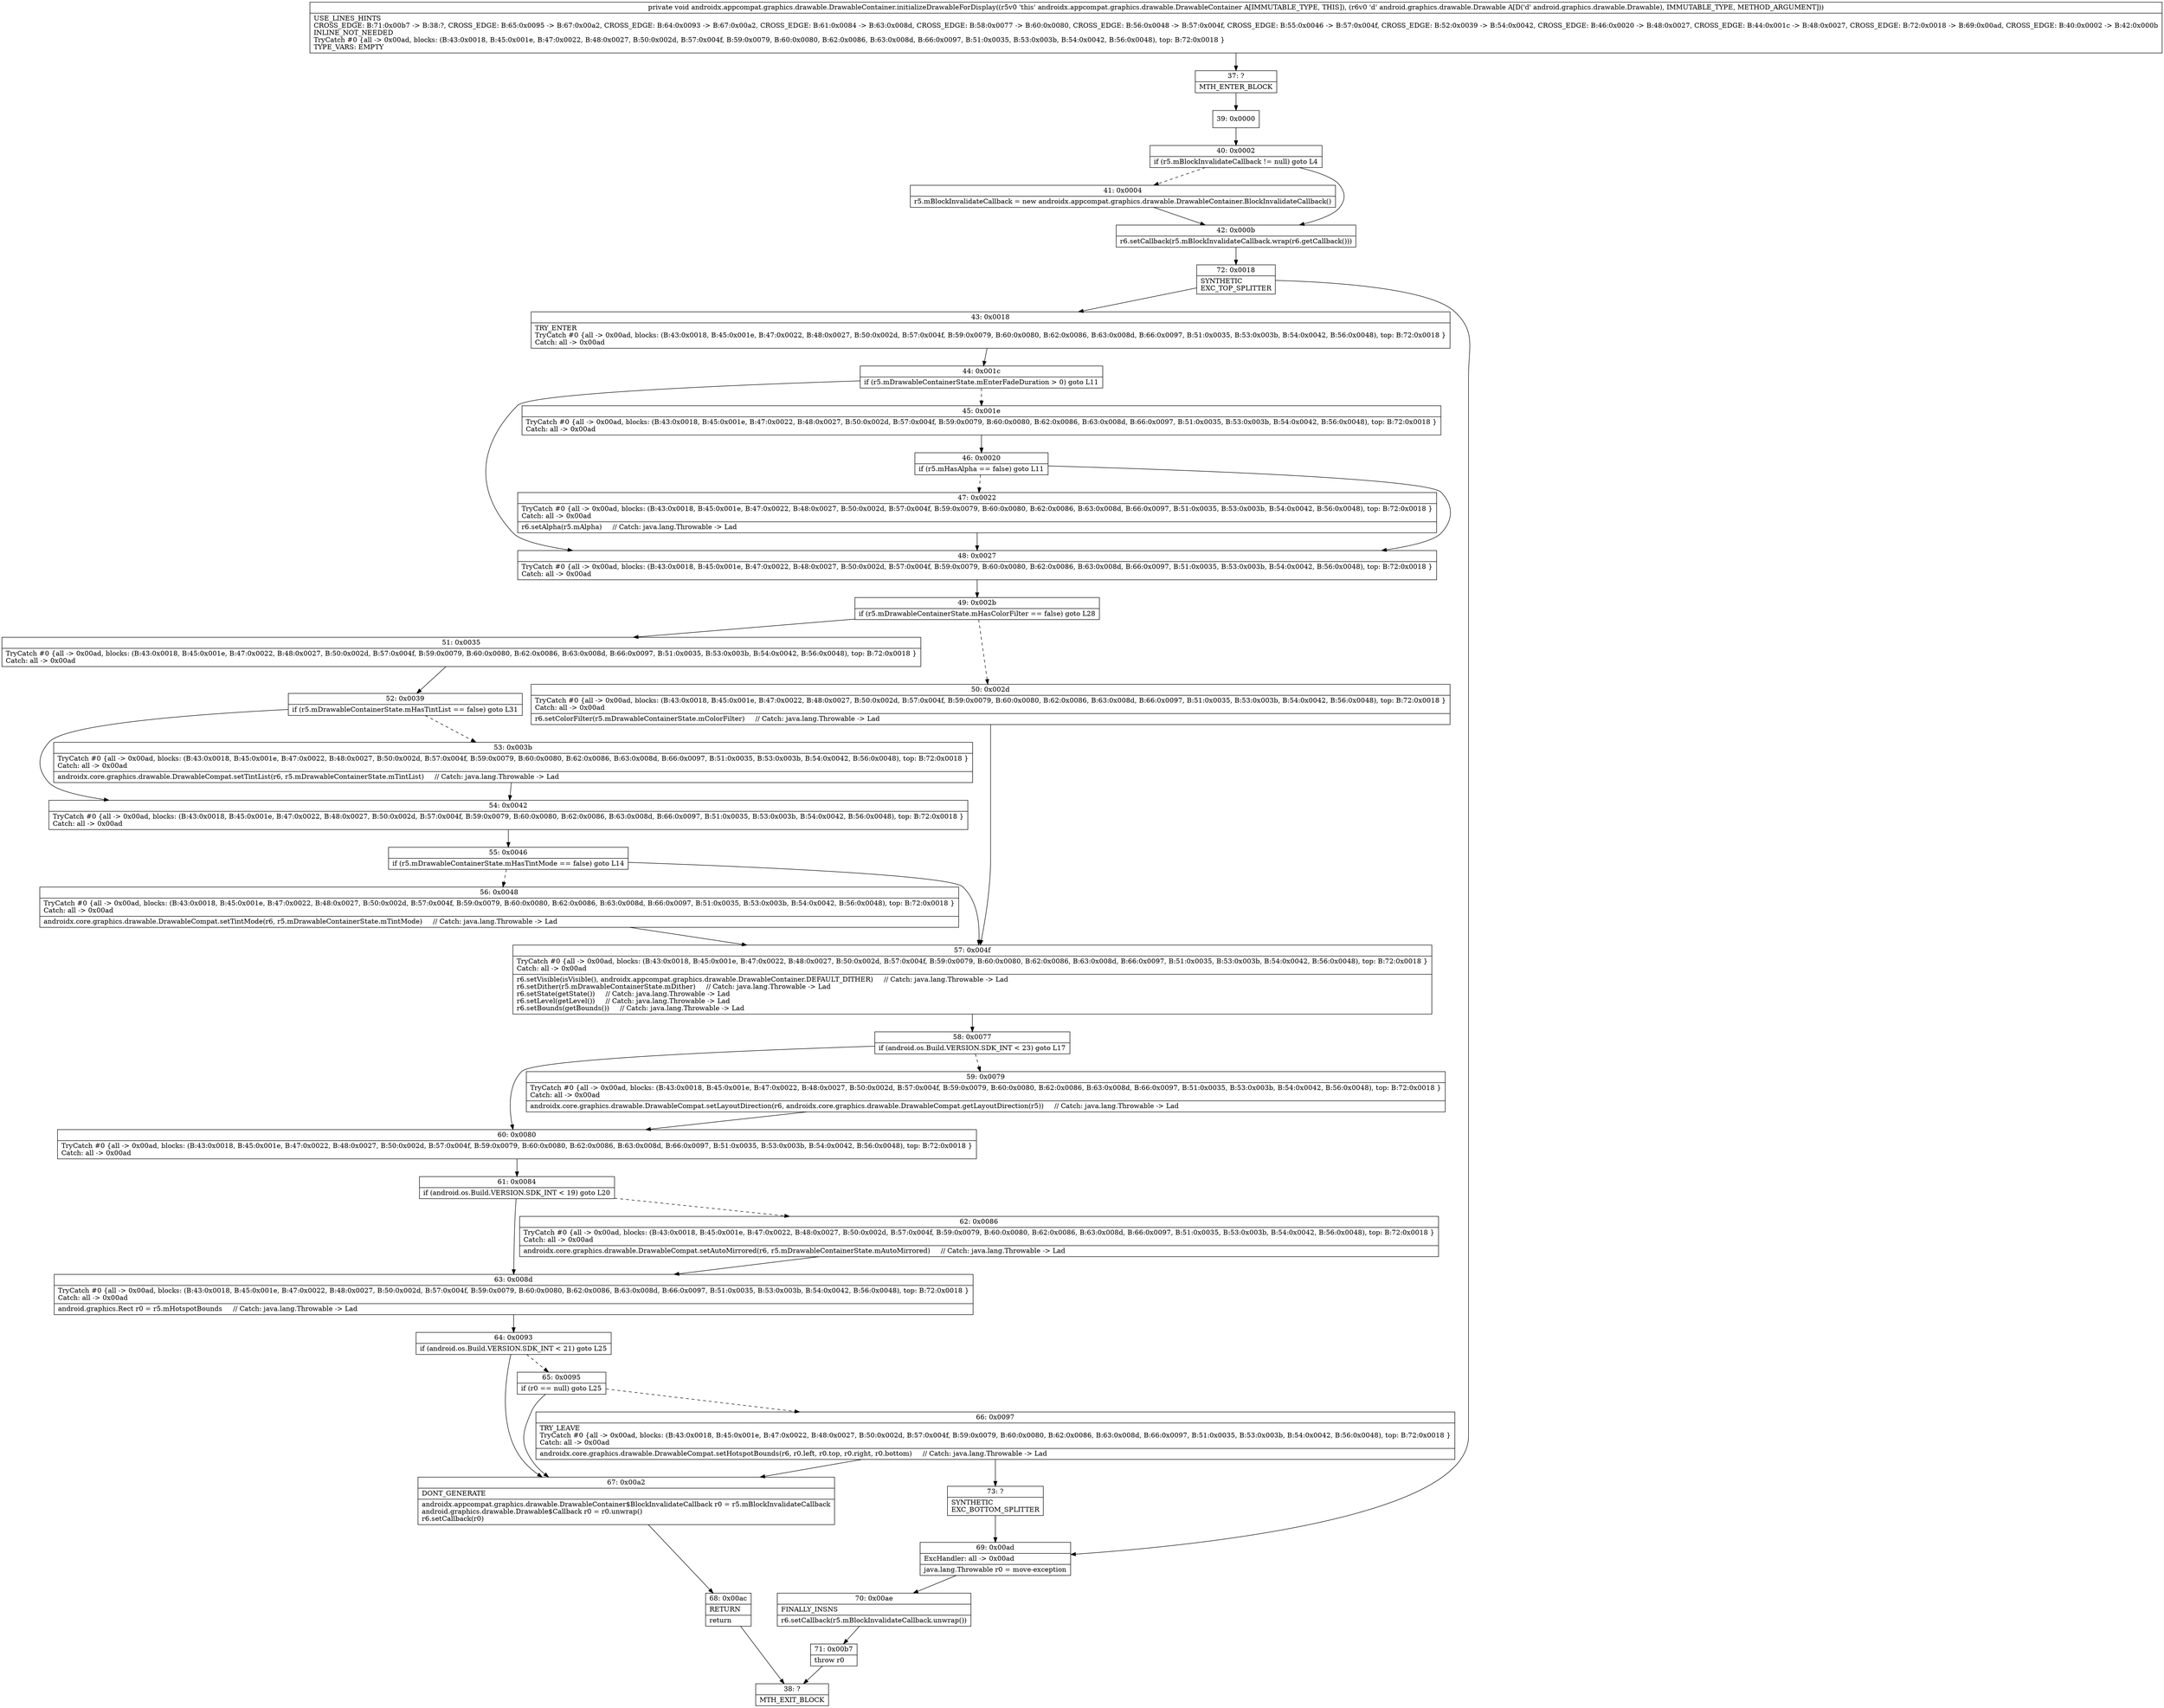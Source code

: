 digraph "CFG forandroidx.appcompat.graphics.drawable.DrawableContainer.initializeDrawableForDisplay(Landroid\/graphics\/drawable\/Drawable;)V" {
Node_37 [shape=record,label="{37\:\ ?|MTH_ENTER_BLOCK\l}"];
Node_39 [shape=record,label="{39\:\ 0x0000}"];
Node_40 [shape=record,label="{40\:\ 0x0002|if (r5.mBlockInvalidateCallback != null) goto L4\l}"];
Node_41 [shape=record,label="{41\:\ 0x0004|r5.mBlockInvalidateCallback = new androidx.appcompat.graphics.drawable.DrawableContainer.BlockInvalidateCallback()\l}"];
Node_42 [shape=record,label="{42\:\ 0x000b|r6.setCallback(r5.mBlockInvalidateCallback.wrap(r6.getCallback()))\l}"];
Node_72 [shape=record,label="{72\:\ 0x0018|SYNTHETIC\lEXC_TOP_SPLITTER\l}"];
Node_43 [shape=record,label="{43\:\ 0x0018|TRY_ENTER\lTryCatch #0 \{all \-\> 0x00ad, blocks: (B:43:0x0018, B:45:0x001e, B:47:0x0022, B:48:0x0027, B:50:0x002d, B:57:0x004f, B:59:0x0079, B:60:0x0080, B:62:0x0086, B:63:0x008d, B:66:0x0097, B:51:0x0035, B:53:0x003b, B:54:0x0042, B:56:0x0048), top: B:72:0x0018 \}\lCatch: all \-\> 0x00ad\l}"];
Node_44 [shape=record,label="{44\:\ 0x001c|if (r5.mDrawableContainerState.mEnterFadeDuration \> 0) goto L11\l}"];
Node_45 [shape=record,label="{45\:\ 0x001e|TryCatch #0 \{all \-\> 0x00ad, blocks: (B:43:0x0018, B:45:0x001e, B:47:0x0022, B:48:0x0027, B:50:0x002d, B:57:0x004f, B:59:0x0079, B:60:0x0080, B:62:0x0086, B:63:0x008d, B:66:0x0097, B:51:0x0035, B:53:0x003b, B:54:0x0042, B:56:0x0048), top: B:72:0x0018 \}\lCatch: all \-\> 0x00ad\l}"];
Node_46 [shape=record,label="{46\:\ 0x0020|if (r5.mHasAlpha == false) goto L11\l}"];
Node_47 [shape=record,label="{47\:\ 0x0022|TryCatch #0 \{all \-\> 0x00ad, blocks: (B:43:0x0018, B:45:0x001e, B:47:0x0022, B:48:0x0027, B:50:0x002d, B:57:0x004f, B:59:0x0079, B:60:0x0080, B:62:0x0086, B:63:0x008d, B:66:0x0097, B:51:0x0035, B:53:0x003b, B:54:0x0042, B:56:0x0048), top: B:72:0x0018 \}\lCatch: all \-\> 0x00ad\l|r6.setAlpha(r5.mAlpha)     \/\/ Catch: java.lang.Throwable \-\> Lad\l}"];
Node_48 [shape=record,label="{48\:\ 0x0027|TryCatch #0 \{all \-\> 0x00ad, blocks: (B:43:0x0018, B:45:0x001e, B:47:0x0022, B:48:0x0027, B:50:0x002d, B:57:0x004f, B:59:0x0079, B:60:0x0080, B:62:0x0086, B:63:0x008d, B:66:0x0097, B:51:0x0035, B:53:0x003b, B:54:0x0042, B:56:0x0048), top: B:72:0x0018 \}\lCatch: all \-\> 0x00ad\l}"];
Node_49 [shape=record,label="{49\:\ 0x002b|if (r5.mDrawableContainerState.mHasColorFilter == false) goto L28\l}"];
Node_50 [shape=record,label="{50\:\ 0x002d|TryCatch #0 \{all \-\> 0x00ad, blocks: (B:43:0x0018, B:45:0x001e, B:47:0x0022, B:48:0x0027, B:50:0x002d, B:57:0x004f, B:59:0x0079, B:60:0x0080, B:62:0x0086, B:63:0x008d, B:66:0x0097, B:51:0x0035, B:53:0x003b, B:54:0x0042, B:56:0x0048), top: B:72:0x0018 \}\lCatch: all \-\> 0x00ad\l|r6.setColorFilter(r5.mDrawableContainerState.mColorFilter)     \/\/ Catch: java.lang.Throwable \-\> Lad\l}"];
Node_57 [shape=record,label="{57\:\ 0x004f|TryCatch #0 \{all \-\> 0x00ad, blocks: (B:43:0x0018, B:45:0x001e, B:47:0x0022, B:48:0x0027, B:50:0x002d, B:57:0x004f, B:59:0x0079, B:60:0x0080, B:62:0x0086, B:63:0x008d, B:66:0x0097, B:51:0x0035, B:53:0x003b, B:54:0x0042, B:56:0x0048), top: B:72:0x0018 \}\lCatch: all \-\> 0x00ad\l|r6.setVisible(isVisible(), androidx.appcompat.graphics.drawable.DrawableContainer.DEFAULT_DITHER)     \/\/ Catch: java.lang.Throwable \-\> Lad\lr6.setDither(r5.mDrawableContainerState.mDither)     \/\/ Catch: java.lang.Throwable \-\> Lad\lr6.setState(getState())     \/\/ Catch: java.lang.Throwable \-\> Lad\lr6.setLevel(getLevel())     \/\/ Catch: java.lang.Throwable \-\> Lad\lr6.setBounds(getBounds())     \/\/ Catch: java.lang.Throwable \-\> Lad\l}"];
Node_58 [shape=record,label="{58\:\ 0x0077|if (android.os.Build.VERSION.SDK_INT \< 23) goto L17\l}"];
Node_59 [shape=record,label="{59\:\ 0x0079|TryCatch #0 \{all \-\> 0x00ad, blocks: (B:43:0x0018, B:45:0x001e, B:47:0x0022, B:48:0x0027, B:50:0x002d, B:57:0x004f, B:59:0x0079, B:60:0x0080, B:62:0x0086, B:63:0x008d, B:66:0x0097, B:51:0x0035, B:53:0x003b, B:54:0x0042, B:56:0x0048), top: B:72:0x0018 \}\lCatch: all \-\> 0x00ad\l|androidx.core.graphics.drawable.DrawableCompat.setLayoutDirection(r6, androidx.core.graphics.drawable.DrawableCompat.getLayoutDirection(r5))     \/\/ Catch: java.lang.Throwable \-\> Lad\l}"];
Node_60 [shape=record,label="{60\:\ 0x0080|TryCatch #0 \{all \-\> 0x00ad, blocks: (B:43:0x0018, B:45:0x001e, B:47:0x0022, B:48:0x0027, B:50:0x002d, B:57:0x004f, B:59:0x0079, B:60:0x0080, B:62:0x0086, B:63:0x008d, B:66:0x0097, B:51:0x0035, B:53:0x003b, B:54:0x0042, B:56:0x0048), top: B:72:0x0018 \}\lCatch: all \-\> 0x00ad\l}"];
Node_61 [shape=record,label="{61\:\ 0x0084|if (android.os.Build.VERSION.SDK_INT \< 19) goto L20\l}"];
Node_62 [shape=record,label="{62\:\ 0x0086|TryCatch #0 \{all \-\> 0x00ad, blocks: (B:43:0x0018, B:45:0x001e, B:47:0x0022, B:48:0x0027, B:50:0x002d, B:57:0x004f, B:59:0x0079, B:60:0x0080, B:62:0x0086, B:63:0x008d, B:66:0x0097, B:51:0x0035, B:53:0x003b, B:54:0x0042, B:56:0x0048), top: B:72:0x0018 \}\lCatch: all \-\> 0x00ad\l|androidx.core.graphics.drawable.DrawableCompat.setAutoMirrored(r6, r5.mDrawableContainerState.mAutoMirrored)     \/\/ Catch: java.lang.Throwable \-\> Lad\l}"];
Node_63 [shape=record,label="{63\:\ 0x008d|TryCatch #0 \{all \-\> 0x00ad, blocks: (B:43:0x0018, B:45:0x001e, B:47:0x0022, B:48:0x0027, B:50:0x002d, B:57:0x004f, B:59:0x0079, B:60:0x0080, B:62:0x0086, B:63:0x008d, B:66:0x0097, B:51:0x0035, B:53:0x003b, B:54:0x0042, B:56:0x0048), top: B:72:0x0018 \}\lCatch: all \-\> 0x00ad\l|android.graphics.Rect r0 = r5.mHotspotBounds     \/\/ Catch: java.lang.Throwable \-\> Lad\l}"];
Node_64 [shape=record,label="{64\:\ 0x0093|if (android.os.Build.VERSION.SDK_INT \< 21) goto L25\l}"];
Node_65 [shape=record,label="{65\:\ 0x0095|if (r0 == null) goto L25\l}"];
Node_66 [shape=record,label="{66\:\ 0x0097|TRY_LEAVE\lTryCatch #0 \{all \-\> 0x00ad, blocks: (B:43:0x0018, B:45:0x001e, B:47:0x0022, B:48:0x0027, B:50:0x002d, B:57:0x004f, B:59:0x0079, B:60:0x0080, B:62:0x0086, B:63:0x008d, B:66:0x0097, B:51:0x0035, B:53:0x003b, B:54:0x0042, B:56:0x0048), top: B:72:0x0018 \}\lCatch: all \-\> 0x00ad\l|androidx.core.graphics.drawable.DrawableCompat.setHotspotBounds(r6, r0.left, r0.top, r0.right, r0.bottom)     \/\/ Catch: java.lang.Throwable \-\> Lad\l}"];
Node_73 [shape=record,label="{73\:\ ?|SYNTHETIC\lEXC_BOTTOM_SPLITTER\l}"];
Node_67 [shape=record,label="{67\:\ 0x00a2|DONT_GENERATE\l|androidx.appcompat.graphics.drawable.DrawableContainer$BlockInvalidateCallback r0 = r5.mBlockInvalidateCallback\landroid.graphics.drawable.Drawable$Callback r0 = r0.unwrap()\lr6.setCallback(r0)\l}"];
Node_68 [shape=record,label="{68\:\ 0x00ac|RETURN\l|return\l}"];
Node_38 [shape=record,label="{38\:\ ?|MTH_EXIT_BLOCK\l}"];
Node_51 [shape=record,label="{51\:\ 0x0035|TryCatch #0 \{all \-\> 0x00ad, blocks: (B:43:0x0018, B:45:0x001e, B:47:0x0022, B:48:0x0027, B:50:0x002d, B:57:0x004f, B:59:0x0079, B:60:0x0080, B:62:0x0086, B:63:0x008d, B:66:0x0097, B:51:0x0035, B:53:0x003b, B:54:0x0042, B:56:0x0048), top: B:72:0x0018 \}\lCatch: all \-\> 0x00ad\l}"];
Node_52 [shape=record,label="{52\:\ 0x0039|if (r5.mDrawableContainerState.mHasTintList == false) goto L31\l}"];
Node_53 [shape=record,label="{53\:\ 0x003b|TryCatch #0 \{all \-\> 0x00ad, blocks: (B:43:0x0018, B:45:0x001e, B:47:0x0022, B:48:0x0027, B:50:0x002d, B:57:0x004f, B:59:0x0079, B:60:0x0080, B:62:0x0086, B:63:0x008d, B:66:0x0097, B:51:0x0035, B:53:0x003b, B:54:0x0042, B:56:0x0048), top: B:72:0x0018 \}\lCatch: all \-\> 0x00ad\l|androidx.core.graphics.drawable.DrawableCompat.setTintList(r6, r5.mDrawableContainerState.mTintList)     \/\/ Catch: java.lang.Throwable \-\> Lad\l}"];
Node_54 [shape=record,label="{54\:\ 0x0042|TryCatch #0 \{all \-\> 0x00ad, blocks: (B:43:0x0018, B:45:0x001e, B:47:0x0022, B:48:0x0027, B:50:0x002d, B:57:0x004f, B:59:0x0079, B:60:0x0080, B:62:0x0086, B:63:0x008d, B:66:0x0097, B:51:0x0035, B:53:0x003b, B:54:0x0042, B:56:0x0048), top: B:72:0x0018 \}\lCatch: all \-\> 0x00ad\l}"];
Node_55 [shape=record,label="{55\:\ 0x0046|if (r5.mDrawableContainerState.mHasTintMode == false) goto L14\l}"];
Node_56 [shape=record,label="{56\:\ 0x0048|TryCatch #0 \{all \-\> 0x00ad, blocks: (B:43:0x0018, B:45:0x001e, B:47:0x0022, B:48:0x0027, B:50:0x002d, B:57:0x004f, B:59:0x0079, B:60:0x0080, B:62:0x0086, B:63:0x008d, B:66:0x0097, B:51:0x0035, B:53:0x003b, B:54:0x0042, B:56:0x0048), top: B:72:0x0018 \}\lCatch: all \-\> 0x00ad\l|androidx.core.graphics.drawable.DrawableCompat.setTintMode(r6, r5.mDrawableContainerState.mTintMode)     \/\/ Catch: java.lang.Throwable \-\> Lad\l}"];
Node_69 [shape=record,label="{69\:\ 0x00ad|ExcHandler: all \-\> 0x00ad\l|java.lang.Throwable r0 = move\-exception\l}"];
Node_70 [shape=record,label="{70\:\ 0x00ae|FINALLY_INSNS\l|r6.setCallback(r5.mBlockInvalidateCallback.unwrap())\l}"];
Node_71 [shape=record,label="{71\:\ 0x00b7|throw r0\l}"];
MethodNode[shape=record,label="{private void androidx.appcompat.graphics.drawable.DrawableContainer.initializeDrawableForDisplay((r5v0 'this' androidx.appcompat.graphics.drawable.DrawableContainer A[IMMUTABLE_TYPE, THIS]), (r6v0 'd' android.graphics.drawable.Drawable A[D('d' android.graphics.drawable.Drawable), IMMUTABLE_TYPE, METHOD_ARGUMENT]))  | USE_LINES_HINTS\lCROSS_EDGE: B:71:0x00b7 \-\> B:38:?, CROSS_EDGE: B:65:0x0095 \-\> B:67:0x00a2, CROSS_EDGE: B:64:0x0093 \-\> B:67:0x00a2, CROSS_EDGE: B:61:0x0084 \-\> B:63:0x008d, CROSS_EDGE: B:58:0x0077 \-\> B:60:0x0080, CROSS_EDGE: B:56:0x0048 \-\> B:57:0x004f, CROSS_EDGE: B:55:0x0046 \-\> B:57:0x004f, CROSS_EDGE: B:52:0x0039 \-\> B:54:0x0042, CROSS_EDGE: B:46:0x0020 \-\> B:48:0x0027, CROSS_EDGE: B:44:0x001c \-\> B:48:0x0027, CROSS_EDGE: B:72:0x0018 \-\> B:69:0x00ad, CROSS_EDGE: B:40:0x0002 \-\> B:42:0x000b\lINLINE_NOT_NEEDED\lTryCatch #0 \{all \-\> 0x00ad, blocks: (B:43:0x0018, B:45:0x001e, B:47:0x0022, B:48:0x0027, B:50:0x002d, B:57:0x004f, B:59:0x0079, B:60:0x0080, B:62:0x0086, B:63:0x008d, B:66:0x0097, B:51:0x0035, B:53:0x003b, B:54:0x0042, B:56:0x0048), top: B:72:0x0018 \}\lTYPE_VARS: EMPTY\l}"];
MethodNode -> Node_37;Node_37 -> Node_39;
Node_39 -> Node_40;
Node_40 -> Node_41[style=dashed];
Node_40 -> Node_42;
Node_41 -> Node_42;
Node_42 -> Node_72;
Node_72 -> Node_43;
Node_72 -> Node_69;
Node_43 -> Node_44;
Node_44 -> Node_45[style=dashed];
Node_44 -> Node_48;
Node_45 -> Node_46;
Node_46 -> Node_47[style=dashed];
Node_46 -> Node_48;
Node_47 -> Node_48;
Node_48 -> Node_49;
Node_49 -> Node_50[style=dashed];
Node_49 -> Node_51;
Node_50 -> Node_57;
Node_57 -> Node_58;
Node_58 -> Node_59[style=dashed];
Node_58 -> Node_60;
Node_59 -> Node_60;
Node_60 -> Node_61;
Node_61 -> Node_62[style=dashed];
Node_61 -> Node_63;
Node_62 -> Node_63;
Node_63 -> Node_64;
Node_64 -> Node_65[style=dashed];
Node_64 -> Node_67;
Node_65 -> Node_66[style=dashed];
Node_65 -> Node_67;
Node_66 -> Node_67;
Node_66 -> Node_73;
Node_73 -> Node_69;
Node_67 -> Node_68;
Node_68 -> Node_38;
Node_51 -> Node_52;
Node_52 -> Node_53[style=dashed];
Node_52 -> Node_54;
Node_53 -> Node_54;
Node_54 -> Node_55;
Node_55 -> Node_56[style=dashed];
Node_55 -> Node_57;
Node_56 -> Node_57;
Node_69 -> Node_70;
Node_70 -> Node_71;
Node_71 -> Node_38;
}


